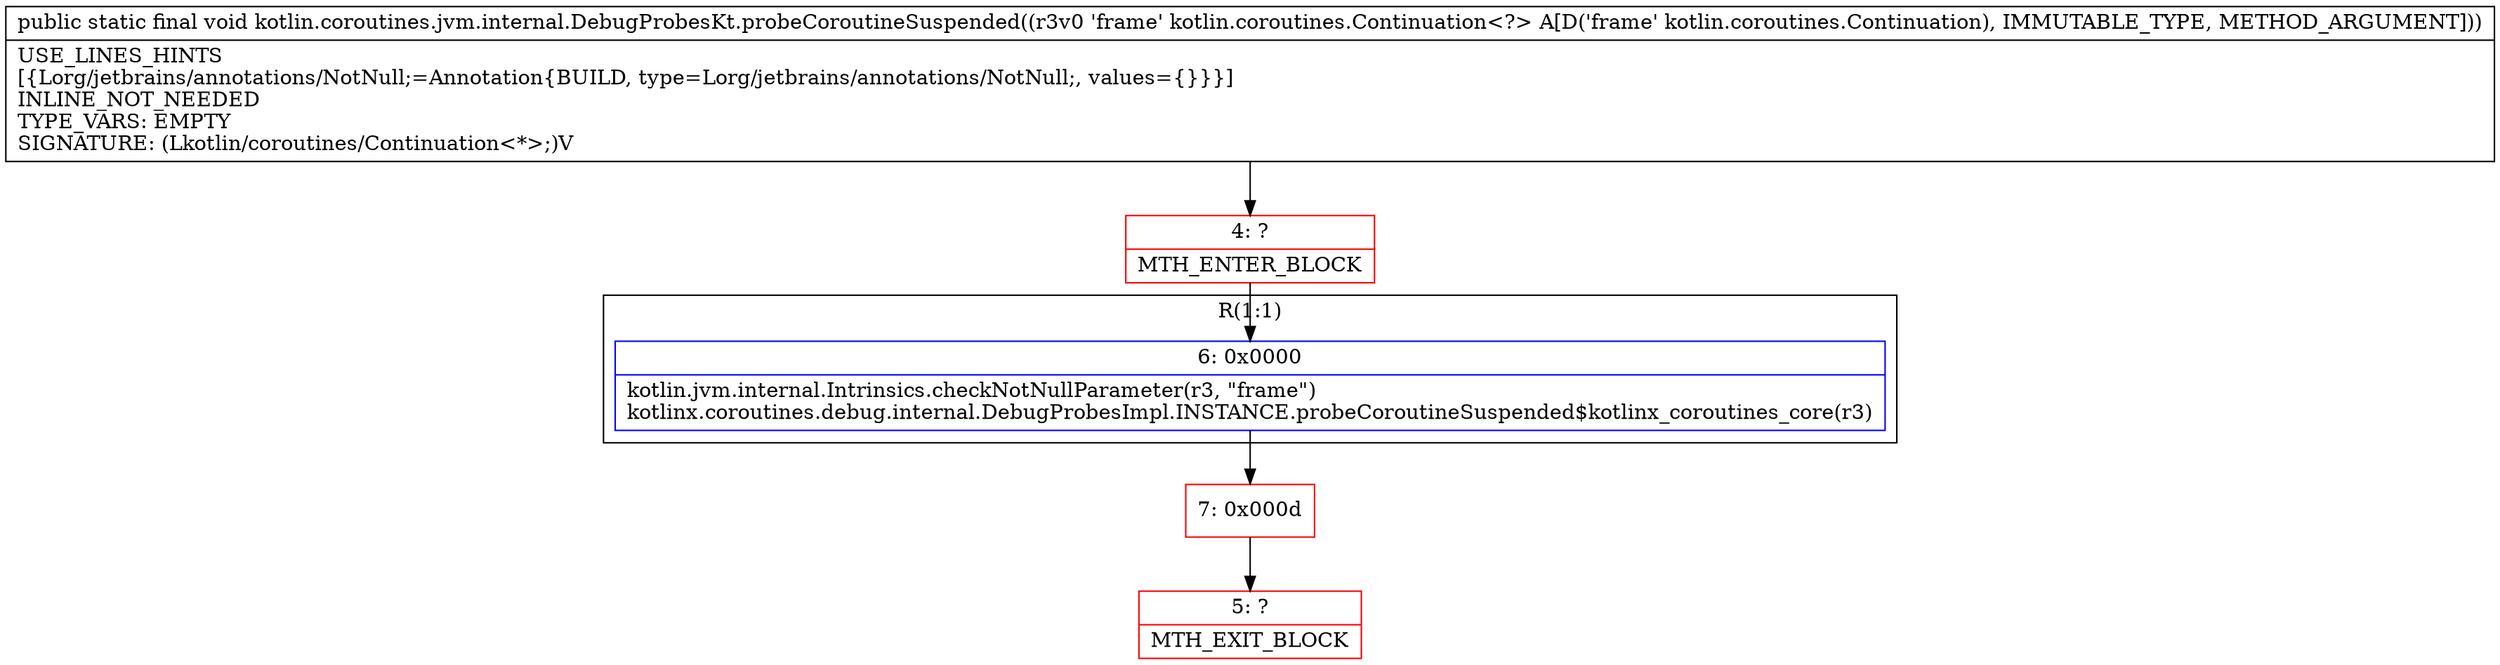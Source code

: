 digraph "CFG forkotlin.coroutines.jvm.internal.DebugProbesKt.probeCoroutineSuspended(Lkotlin\/coroutines\/Continuation;)V" {
subgraph cluster_Region_1417261092 {
label = "R(1:1)";
node [shape=record,color=blue];
Node_6 [shape=record,label="{6\:\ 0x0000|kotlin.jvm.internal.Intrinsics.checkNotNullParameter(r3, \"frame\")\lkotlinx.coroutines.debug.internal.DebugProbesImpl.INSTANCE.probeCoroutineSuspended$kotlinx_coroutines_core(r3)\l}"];
}
Node_4 [shape=record,color=red,label="{4\:\ ?|MTH_ENTER_BLOCK\l}"];
Node_7 [shape=record,color=red,label="{7\:\ 0x000d}"];
Node_5 [shape=record,color=red,label="{5\:\ ?|MTH_EXIT_BLOCK\l}"];
MethodNode[shape=record,label="{public static final void kotlin.coroutines.jvm.internal.DebugProbesKt.probeCoroutineSuspended((r3v0 'frame' kotlin.coroutines.Continuation\<?\> A[D('frame' kotlin.coroutines.Continuation), IMMUTABLE_TYPE, METHOD_ARGUMENT]))  | USE_LINES_HINTS\l[\{Lorg\/jetbrains\/annotations\/NotNull;=Annotation\{BUILD, type=Lorg\/jetbrains\/annotations\/NotNull;, values=\{\}\}\}]\lINLINE_NOT_NEEDED\lTYPE_VARS: EMPTY\lSIGNATURE: (Lkotlin\/coroutines\/Continuation\<*\>;)V\l}"];
MethodNode -> Node_4;Node_6 -> Node_7;
Node_4 -> Node_6;
Node_7 -> Node_5;
}

